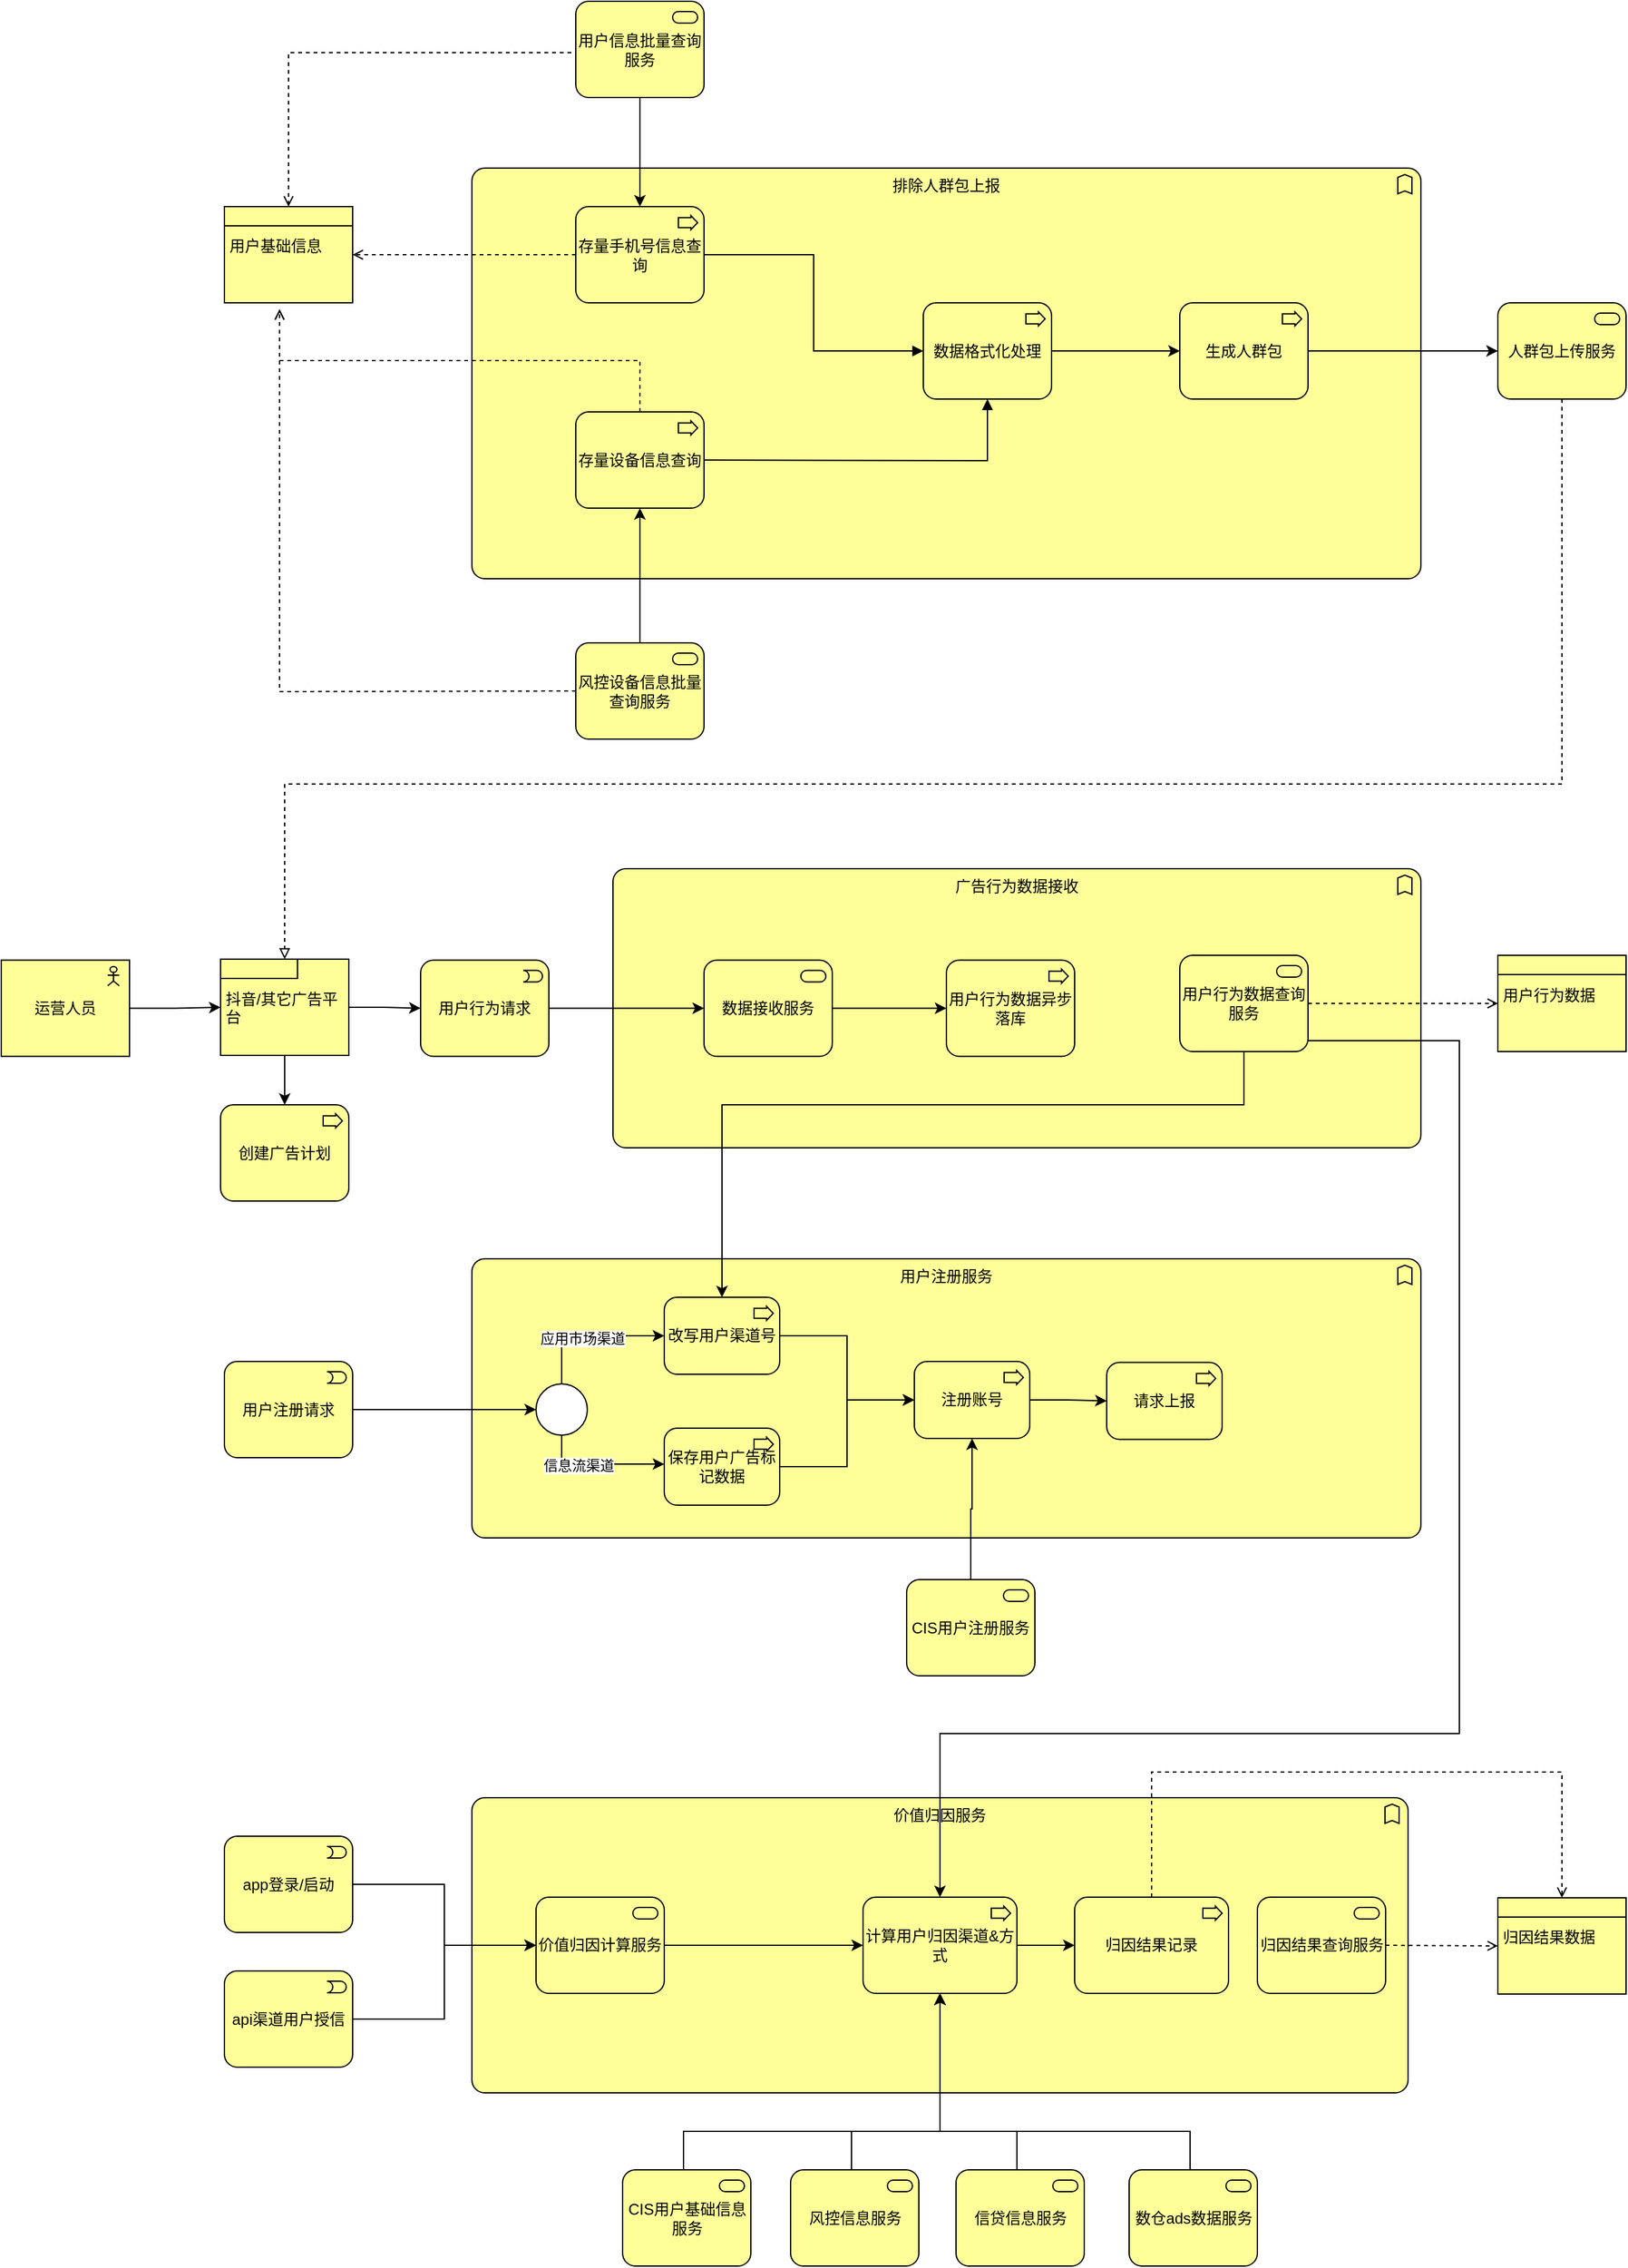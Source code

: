<mxfile version="21.6.9" type="github">
  <diagram id="6I0OCvxSQrVGMHxT2VVA" name="Page-1">
    <mxGraphModel dx="2604" dy="1063" grid="1" gridSize="10" guides="1" tooltips="1" connect="1" arrows="1" fold="1" page="1" pageScale="1" pageWidth="850" pageHeight="1100" math="0" shadow="0">
      <root>
        <mxCell id="0" />
        <mxCell id="1" parent="0" />
        <mxCell id="jxjvqKXvlDniJQd5FRnU-1" value="价值归因服务" style="html=1;outlineConnect=0;whiteSpace=wrap;fillColor=#ffff99;shape=mxgraph.archimate.business;busType=function;verticalAlign=top;" vertex="1" parent="1">
          <mxGeometry x="130" y="1480" width="730" height="230" as="geometry" />
        </mxCell>
        <mxCell id="BALfqEKntHM_j133m_wY-3" value="&lt;div style=&quot;&quot;&gt;&lt;span style=&quot;background-color: initial;&quot;&gt;排除人群包上报&lt;/span&gt;&lt;/div&gt;" style="html=1;outlineConnect=0;whiteSpace=wrap;fillColor=#ffff99;shape=mxgraph.archimate.business;busType=function;align=center;verticalAlign=top;" parent="1" vertex="1">
          <mxGeometry x="130" y="210" width="740" height="320" as="geometry" />
        </mxCell>
        <mxCell id="BALfqEKntHM_j133m_wY-4" value="存量手机号信息查询" style="html=1;outlineConnect=0;whiteSpace=wrap;fillColor=#ffff99;shape=mxgraph.archimate.business;busType=process" parent="1" vertex="1">
          <mxGeometry x="211" y="240" width="100" height="75" as="geometry" />
        </mxCell>
        <mxCell id="BALfqEKntHM_j133m_wY-11" style="edgeStyle=orthogonalEdgeStyle;rounded=0;orthogonalLoop=1;jettySize=auto;html=1;" parent="1" source="BALfqEKntHM_j133m_wY-5" target="BALfqEKntHM_j133m_wY-4" edge="1">
          <mxGeometry relative="1" as="geometry" />
        </mxCell>
        <mxCell id="BALfqEKntHM_j133m_wY-5" value="用户信息批量查询服务" style="html=1;outlineConnect=0;whiteSpace=wrap;fillColor=#ffff99;shape=mxgraph.archimate.business;busType=service" parent="1" vertex="1">
          <mxGeometry x="211" y="80" width="100" height="75" as="geometry" />
        </mxCell>
        <mxCell id="BALfqEKntHM_j133m_wY-6" value="&lt;table cellpadding=&quot;0&quot; cellspacing=&quot;0&quot; style=&quot;font-size:1em;width:100%;height:100%;&quot;&gt;&lt;tbody&gt;&lt;tr style=&quot;height:20px;&quot;&gt;&lt;td align=&quot;center&quot;&gt;&lt;/td&gt;&lt;/tr&gt;&lt;tr&gt;&lt;td align=&quot;left&quot; valign=&quot;top&quot; style=&quot;padding:4px;&quot;&gt;用户基础信息&lt;/td&gt;&lt;/tr&gt;&lt;/tbody&gt;&lt;/table&gt;" style="html=1;outlineConnect=0;whiteSpace=wrap;fillColor=#ffff99;shape=mxgraph.archimate.businessObject;overflow=fill" parent="1" vertex="1">
          <mxGeometry x="-63" y="240" width="100" height="75" as="geometry" />
        </mxCell>
        <mxCell id="BALfqEKntHM_j133m_wY-16" value="" style="edgeStyle=elbowEdgeStyle;html=1;endArrow=open;elbow=vertical;endFill=1;dashed=1;rounded=0;exitX=0;exitY=0.5;exitDx=0;exitDy=0;exitPerimeter=0;" parent="1" source="BALfqEKntHM_j133m_wY-5" target="BALfqEKntHM_j133m_wY-6" edge="1">
          <mxGeometry width="100" height="75" relative="1" as="geometry">
            <mxPoint x="260" y="160" as="sourcePoint" />
            <mxPoint x="680" y="470" as="targetPoint" />
            <Array as="points">
              <mxPoint x="120" y="120" />
            </Array>
          </mxGeometry>
        </mxCell>
        <mxCell id="BALfqEKntHM_j133m_wY-17" value="" style="edgeStyle=elbowEdgeStyle;html=1;endArrow=open;elbow=vertical;endFill=1;dashed=1;rounded=0;exitX=0;exitY=0.5;exitDx=0;exitDy=0;exitPerimeter=0;entryX=1;entryY=0.5;entryDx=0;entryDy=0;entryPerimeter=0;" parent="1" source="BALfqEKntHM_j133m_wY-4" target="BALfqEKntHM_j133m_wY-6" edge="1">
          <mxGeometry width="100" height="75" relative="1" as="geometry">
            <mxPoint x="50" y="430" as="sourcePoint" />
            <mxPoint x="-150" y="552" as="targetPoint" />
          </mxGeometry>
        </mxCell>
        <mxCell id="BALfqEKntHM_j133m_wY-18" value="存量设备信息查询" style="html=1;outlineConnect=0;whiteSpace=wrap;fillColor=#ffff99;shape=mxgraph.archimate.business;busType=process" parent="1" vertex="1">
          <mxGeometry x="211" y="400" width="100" height="75" as="geometry" />
        </mxCell>
        <mxCell id="BALfqEKntHM_j133m_wY-21" value="" style="edgeStyle=elbowEdgeStyle;html=1;endArrow=open;elbow=vertical;endFill=1;dashed=1;rounded=0;exitX=0.5;exitY=0;exitDx=0;exitDy=0;exitPerimeter=0;" parent="1" source="BALfqEKntHM_j133m_wY-18" edge="1">
          <mxGeometry width="100" height="75" relative="1" as="geometry">
            <mxPoint x="150" y="410" as="sourcePoint" />
            <mxPoint x="-20" y="320" as="targetPoint" />
          </mxGeometry>
        </mxCell>
        <mxCell id="BALfqEKntHM_j133m_wY-23" style="edgeStyle=orthogonalEdgeStyle;rounded=0;orthogonalLoop=1;jettySize=auto;html=1;entryX=0.5;entryY=1;entryDx=0;entryDy=0;entryPerimeter=0;" parent="1" source="BALfqEKntHM_j133m_wY-22" target="BALfqEKntHM_j133m_wY-18" edge="1">
          <mxGeometry relative="1" as="geometry" />
        </mxCell>
        <mxCell id="BALfqEKntHM_j133m_wY-22" value="风控设备信息批量查询服务" style="html=1;outlineConnect=0;whiteSpace=wrap;fillColor=#ffff99;shape=mxgraph.archimate.business;busType=service" parent="1" vertex="1">
          <mxGeometry x="211" y="580" width="100" height="75" as="geometry" />
        </mxCell>
        <mxCell id="BALfqEKntHM_j133m_wY-30" style="edgeStyle=orthogonalEdgeStyle;rounded=0;orthogonalLoop=1;jettySize=auto;html=1;entryX=0;entryY=0.5;entryDx=0;entryDy=0;entryPerimeter=0;" parent="1" source="BALfqEKntHM_j133m_wY-24" target="BALfqEKntHM_j133m_wY-29" edge="1">
          <mxGeometry relative="1" as="geometry" />
        </mxCell>
        <mxCell id="BALfqEKntHM_j133m_wY-24" value="数据格式化处理" style="html=1;outlineConnect=0;whiteSpace=wrap;fillColor=#ffff99;shape=mxgraph.archimate.business;busType=process" parent="1" vertex="1">
          <mxGeometry x="482" y="315" width="100" height="75" as="geometry" />
        </mxCell>
        <mxCell id="BALfqEKntHM_j133m_wY-26" value="" style="endArrow=block;html=1;endFill=1;startArrow=none;startFill=0;edgeStyle=elbowEdgeStyle;elbow=vertical;dashed=0;rounded=0;entryX=0;entryY=0.5;entryDx=0;entryDy=0;entryPerimeter=0;" parent="1" source="BALfqEKntHM_j133m_wY-4" target="BALfqEKntHM_j133m_wY-24" edge="1">
          <mxGeometry width="100" height="75" relative="1" as="geometry">
            <mxPoint x="20" y="605" as="sourcePoint" />
            <mxPoint x="120" y="530" as="targetPoint" />
          </mxGeometry>
        </mxCell>
        <mxCell id="BALfqEKntHM_j133m_wY-28" value="" style="edgeStyle=elbowEdgeStyle;html=1;endArrow=block;dashed=0;elbow=vertical;endFill=1;rounded=0;exitX=1;exitY=0.5;exitDx=0;exitDy=0;exitPerimeter=0;" parent="1" source="BALfqEKntHM_j133m_wY-18" target="BALfqEKntHM_j133m_wY-24" edge="1">
          <mxGeometry width="160" relative="1" as="geometry">
            <mxPoint x="370" y="630" as="sourcePoint" />
            <mxPoint x="530" y="630" as="targetPoint" />
            <Array as="points">
              <mxPoint x="380" y="438" />
            </Array>
          </mxGeometry>
        </mxCell>
        <mxCell id="BALfqEKntHM_j133m_wY-34" style="edgeStyle=orthogonalEdgeStyle;rounded=0;orthogonalLoop=1;jettySize=auto;html=1;entryX=0;entryY=0.5;entryDx=0;entryDy=0;entryPerimeter=0;" parent="1" source="BALfqEKntHM_j133m_wY-29" target="BALfqEKntHM_j133m_wY-32" edge="1">
          <mxGeometry relative="1" as="geometry" />
        </mxCell>
        <mxCell id="BALfqEKntHM_j133m_wY-29" value="生成人群包" style="html=1;outlineConnect=0;whiteSpace=wrap;fillColor=#ffff99;shape=mxgraph.archimate.business;busType=process" parent="1" vertex="1">
          <mxGeometry x="682" y="315" width="100" height="75" as="geometry" />
        </mxCell>
        <mxCell id="BALfqEKntHM_j133m_wY-31" value="" style="edgeStyle=elbowEdgeStyle;html=1;endArrow=open;elbow=vertical;endFill=1;dashed=1;rounded=0;exitX=0;exitY=0.5;exitDx=0;exitDy=0;exitPerimeter=0;" parent="1" source="BALfqEKntHM_j133m_wY-22" edge="1">
          <mxGeometry width="100" height="75" relative="1" as="geometry">
            <mxPoint x="110" y="570" as="sourcePoint" />
            <mxPoint x="-20" y="320" as="targetPoint" />
            <Array as="points">
              <mxPoint x="70" y="618" />
            </Array>
          </mxGeometry>
        </mxCell>
        <mxCell id="BALfqEKntHM_j133m_wY-32" value="人群包上传服务" style="html=1;outlineConnect=0;whiteSpace=wrap;fillColor=#ffff99;shape=mxgraph.archimate.business;busType=service" parent="1" vertex="1">
          <mxGeometry x="930" y="315" width="100" height="75" as="geometry" />
        </mxCell>
        <mxCell id="BALfqEKntHM_j133m_wY-50" style="edgeStyle=orthogonalEdgeStyle;rounded=0;orthogonalLoop=1;jettySize=auto;html=1;" parent="1" source="BALfqEKntHM_j133m_wY-35" target="BALfqEKntHM_j133m_wY-47" edge="1">
          <mxGeometry relative="1" as="geometry">
            <mxPoint x="-90" y="870" as="targetPoint" />
          </mxGeometry>
        </mxCell>
        <mxCell id="BALfqEKntHM_j133m_wY-35" value="运营人员" style="html=1;outlineConnect=0;whiteSpace=wrap;fillColor=#ffff99;shape=mxgraph.archimate.application;appType=actor" parent="1" vertex="1">
          <mxGeometry x="-237" y="827.25" width="100" height="75" as="geometry" />
        </mxCell>
        <mxCell id="BALfqEKntHM_j133m_wY-36" value="创建广告计划" style="html=1;outlineConnect=0;whiteSpace=wrap;fillColor=#ffff99;shape=mxgraph.archimate.business;busType=process" parent="1" vertex="1">
          <mxGeometry x="-66" y="940" width="100" height="75" as="geometry" />
        </mxCell>
        <mxCell id="BALfqEKntHM_j133m_wY-38" value="广告行为数据接收" style="html=1;outlineConnect=0;whiteSpace=wrap;fillColor=#ffff99;shape=mxgraph.archimate.business;busType=function;verticalAlign=top;" parent="1" vertex="1">
          <mxGeometry x="240" y="756" width="630" height="217.5" as="geometry" />
        </mxCell>
        <mxCell id="BALfqEKntHM_j133m_wY-41" style="edgeStyle=orthogonalEdgeStyle;rounded=0;orthogonalLoop=1;jettySize=auto;html=1;entryX=0;entryY=0.5;entryDx=0;entryDy=0;entryPerimeter=0;" parent="1" source="BALfqEKntHM_j133m_wY-39" target="BALfqEKntHM_j133m_wY-40" edge="1">
          <mxGeometry relative="1" as="geometry" />
        </mxCell>
        <mxCell id="BALfqEKntHM_j133m_wY-39" value="用户行为请求" style="html=1;outlineConnect=0;whiteSpace=wrap;fillColor=#ffff99;shape=mxgraph.archimate.business;busType=event" parent="1" vertex="1">
          <mxGeometry x="90" y="827.25" width="100" height="75" as="geometry" />
        </mxCell>
        <mxCell id="BALfqEKntHM_j133m_wY-43" style="edgeStyle=orthogonalEdgeStyle;rounded=0;orthogonalLoop=1;jettySize=auto;html=1;entryX=0;entryY=0.5;entryDx=0;entryDy=0;entryPerimeter=0;" parent="1" source="BALfqEKntHM_j133m_wY-40" target="BALfqEKntHM_j133m_wY-42" edge="1">
          <mxGeometry relative="1" as="geometry" />
        </mxCell>
        <mxCell id="BALfqEKntHM_j133m_wY-40" value="数据接收服务" style="html=1;outlineConnect=0;whiteSpace=wrap;fillColor=#ffff99;shape=mxgraph.archimate.business;busType=service" parent="1" vertex="1">
          <mxGeometry x="311" y="827.25" width="100" height="75" as="geometry" />
        </mxCell>
        <mxCell id="BALfqEKntHM_j133m_wY-42" value="用户行为数据异步落库" style="html=1;outlineConnect=0;whiteSpace=wrap;fillColor=#ffff99;shape=mxgraph.archimate.business;busType=process" parent="1" vertex="1">
          <mxGeometry x="500" y="827.25" width="100" height="75" as="geometry" />
        </mxCell>
        <mxCell id="BALfqEKntHM_j133m_wY-44" value="用户行为数据查询服务" style="html=1;outlineConnect=0;whiteSpace=wrap;fillColor=#ffff99;shape=mxgraph.archimate.business;busType=service" parent="1" vertex="1">
          <mxGeometry x="682" y="823.5" width="100" height="75" as="geometry" />
        </mxCell>
        <mxCell id="BALfqEKntHM_j133m_wY-46" value="&lt;table cellpadding=&quot;0&quot; cellspacing=&quot;0&quot; style=&quot;font-size:1em;width:100%;height:100%;&quot;&gt;&lt;tbody&gt;&lt;tr style=&quot;height:20px;&quot;&gt;&lt;td align=&quot;center&quot;&gt;&lt;/td&gt;&lt;/tr&gt;&lt;tr&gt;&lt;td align=&quot;left&quot; valign=&quot;top&quot; style=&quot;padding:4px;&quot;&gt;用户行为数据&lt;/td&gt;&lt;/tr&gt;&lt;/tbody&gt;&lt;/table&gt;" style="html=1;outlineConnect=0;whiteSpace=wrap;fillColor=#ffff99;shape=mxgraph.archimate.businessObject;overflow=fill" parent="1" vertex="1">
          <mxGeometry x="930" y="823.5" width="100" height="75" as="geometry" />
        </mxCell>
        <mxCell id="BALfqEKntHM_j133m_wY-53" value="用户注册服务" style="html=1;outlineConnect=0;whiteSpace=wrap;fillColor=#ffff99;shape=mxgraph.archimate.business;busType=function;verticalAlign=top;" parent="1" vertex="1">
          <mxGeometry x="130" y="1060" width="740" height="217.5" as="geometry" />
        </mxCell>
        <mxCell id="BALfqEKntHM_j133m_wY-48" style="edgeStyle=orthogonalEdgeStyle;rounded=0;orthogonalLoop=1;jettySize=auto;html=1;entryX=0;entryY=0.5;entryDx=0;entryDy=0;entryPerimeter=0;" parent="1" source="BALfqEKntHM_j133m_wY-47" target="BALfqEKntHM_j133m_wY-39" edge="1">
          <mxGeometry relative="1" as="geometry" />
        </mxCell>
        <mxCell id="BALfqEKntHM_j133m_wY-64" style="edgeStyle=orthogonalEdgeStyle;rounded=0;orthogonalLoop=1;jettySize=auto;html=1;entryX=0.5;entryY=0;entryDx=0;entryDy=0;entryPerimeter=0;" parent="1" source="BALfqEKntHM_j133m_wY-44" target="BALfqEKntHM_j133m_wY-61" edge="1">
          <mxGeometry relative="1" as="geometry">
            <Array as="points">
              <mxPoint x="732" y="940" />
              <mxPoint x="325" y="940" />
            </Array>
          </mxGeometry>
        </mxCell>
        <mxCell id="BALfqEKntHM_j133m_wY-51" style="edgeStyle=orthogonalEdgeStyle;rounded=0;orthogonalLoop=1;jettySize=auto;html=1;entryX=0.5;entryY=0;entryDx=0;entryDy=0;entryPerimeter=0;" parent="1" source="BALfqEKntHM_j133m_wY-47" target="BALfqEKntHM_j133m_wY-36" edge="1">
          <mxGeometry relative="1" as="geometry" />
        </mxCell>
        <mxCell id="BALfqEKntHM_j133m_wY-47" value="&lt;table cellpadding=&quot;0&quot; cellspacing=&quot;0&quot; style=&quot;font-size:1em;width:100%;height:100%;&quot;&gt;&lt;tbody&gt;&lt;tr style=&quot;height:20px;&quot;&gt;&lt;td align=&quot;left&quot;&gt;&lt;/td&gt;&lt;/tr&gt;&lt;tr&gt;&lt;td align=&quot;left&quot; valign=&quot;top&quot; style=&quot;padding:4px;&quot;&gt;抖音/其它广告平台&lt;/td&gt;&lt;/tr&gt;&lt;/tbody&gt;&lt;/table&gt;" style="html=1;outlineConnect=0;whiteSpace=wrap;fillColor=#ffff99;shape=mxgraph.archimate.product;overflow=fill" parent="1" vertex="1">
          <mxGeometry x="-66" y="826.5" width="100" height="75" as="geometry" />
        </mxCell>
        <mxCell id="jxjvqKXvlDniJQd5FRnU-23" style="edgeStyle=orthogonalEdgeStyle;rounded=0;orthogonalLoop=1;jettySize=auto;html=1;entryX=0.5;entryY=0;entryDx=0;entryDy=0;entryPerimeter=0;" edge="1" parent="1" source="BALfqEKntHM_j133m_wY-44" target="jxjvqKXvlDniJQd5FRnU-9">
          <mxGeometry relative="1" as="geometry">
            <Array as="points">
              <mxPoint x="900" y="890" />
              <mxPoint x="900" y="1430" />
              <mxPoint x="495" y="1430" />
            </Array>
          </mxGeometry>
        </mxCell>
        <mxCell id="BALfqEKntHM_j133m_wY-49" value="" style="edgeStyle=elbowEdgeStyle;html=1;endArrow=open;elbow=vertical;endFill=1;dashed=1;rounded=0;exitX=1;exitY=0.5;exitDx=0;exitDy=0;exitPerimeter=0;entryX=0;entryY=0.5;entryDx=0;entryDy=0;entryPerimeter=0;" parent="1" source="BALfqEKntHM_j133m_wY-44" target="BALfqEKntHM_j133m_wY-46" edge="1">
          <mxGeometry width="100" height="75" relative="1" as="geometry">
            <mxPoint x="744" y="636" as="sourcePoint" />
            <mxPoint x="910" y="866" as="targetPoint" />
          </mxGeometry>
        </mxCell>
        <mxCell id="BALfqEKntHM_j133m_wY-57" style="edgeStyle=orthogonalEdgeStyle;rounded=0;orthogonalLoop=1;jettySize=auto;html=1;entryX=0;entryY=0.5;entryDx=0;entryDy=0;" parent="1" source="BALfqEKntHM_j133m_wY-52" edge="1">
          <mxGeometry relative="1" as="geometry">
            <mxPoint x="180.0" y="1177.5" as="targetPoint" />
          </mxGeometry>
        </mxCell>
        <mxCell id="BALfqEKntHM_j133m_wY-52" value="用户注册请求" style="html=1;outlineConnect=0;whiteSpace=wrap;fillColor=#ffff99;shape=mxgraph.archimate.business;busType=event" parent="1" vertex="1">
          <mxGeometry x="-63" y="1140" width="100" height="75" as="geometry" />
        </mxCell>
        <mxCell id="BALfqEKntHM_j133m_wY-62" style="edgeStyle=orthogonalEdgeStyle;rounded=0;orthogonalLoop=1;jettySize=auto;html=1;entryX=0;entryY=0.5;entryDx=0;entryDy=0;entryPerimeter=0;" parent="1" source="BALfqEKntHM_j133m_wY-59" target="BALfqEKntHM_j133m_wY-61" edge="1">
          <mxGeometry relative="1" as="geometry">
            <Array as="points">
              <mxPoint x="200" y="1120" />
            </Array>
          </mxGeometry>
        </mxCell>
        <mxCell id="BALfqEKntHM_j133m_wY-63" value="应用市场渠道" style="edgeLabel;html=1;align=center;verticalAlign=middle;resizable=0;points=[];" parent="BALfqEKntHM_j133m_wY-62" vertex="1" connectable="0">
          <mxGeometry x="-0.092" y="-2" relative="1" as="geometry">
            <mxPoint as="offset" />
          </mxGeometry>
        </mxCell>
        <mxCell id="BALfqEKntHM_j133m_wY-68" style="edgeStyle=orthogonalEdgeStyle;rounded=0;orthogonalLoop=1;jettySize=auto;html=1;" parent="1" source="BALfqEKntHM_j133m_wY-59" target="BALfqEKntHM_j133m_wY-65" edge="1">
          <mxGeometry relative="1" as="geometry">
            <Array as="points">
              <mxPoint x="200" y="1220" />
            </Array>
          </mxGeometry>
        </mxCell>
        <mxCell id="BALfqEKntHM_j133m_wY-69" value="信息流渠道" style="edgeLabel;html=1;align=center;verticalAlign=middle;resizable=0;points=[];" parent="BALfqEKntHM_j133m_wY-68" vertex="1" connectable="0">
          <mxGeometry x="-0.317" y="-1" relative="1" as="geometry">
            <mxPoint as="offset" />
          </mxGeometry>
        </mxCell>
        <mxCell id="BALfqEKntHM_j133m_wY-59" value="" style="ellipse;html=1;verticalLabelPosition=bottom;labelBackgroundColor=#ffffff;verticalAlign=top;fillColor=#ffffff" parent="1" vertex="1">
          <mxGeometry x="180" y="1157.5" width="40" height="40" as="geometry" />
        </mxCell>
        <mxCell id="BALfqEKntHM_j133m_wY-71" style="edgeStyle=orthogonalEdgeStyle;rounded=0;orthogonalLoop=1;jettySize=auto;html=1;" parent="1" source="BALfqEKntHM_j133m_wY-61" target="BALfqEKntHM_j133m_wY-70" edge="1">
          <mxGeometry relative="1" as="geometry" />
        </mxCell>
        <mxCell id="BALfqEKntHM_j133m_wY-61" value="改写用户渠道号" style="html=1;outlineConnect=0;whiteSpace=wrap;fillColor=#ffff99;shape=mxgraph.archimate.business;busType=process" parent="1" vertex="1">
          <mxGeometry x="280" y="1090" width="90" height="60" as="geometry" />
        </mxCell>
        <mxCell id="BALfqEKntHM_j133m_wY-72" style="edgeStyle=orthogonalEdgeStyle;rounded=0;orthogonalLoop=1;jettySize=auto;html=1;entryX=0;entryY=0.5;entryDx=0;entryDy=0;entryPerimeter=0;" parent="1" source="BALfqEKntHM_j133m_wY-65" target="BALfqEKntHM_j133m_wY-70" edge="1">
          <mxGeometry relative="1" as="geometry" />
        </mxCell>
        <mxCell id="BALfqEKntHM_j133m_wY-65" value="保存用户广告标记数据" style="html=1;outlineConnect=0;whiteSpace=wrap;fillColor=#ffff99;shape=mxgraph.archimate.business;busType=process" parent="1" vertex="1">
          <mxGeometry x="280" y="1192" width="90" height="60" as="geometry" />
        </mxCell>
        <mxCell id="BALfqEKntHM_j133m_wY-73" style="edgeStyle=orthogonalEdgeStyle;rounded=0;orthogonalLoop=1;jettySize=auto;html=1;entryX=0.5;entryY=1;entryDx=0;entryDy=0;entryPerimeter=0;" parent="1" source="BALfqEKntHM_j133m_wY-66" target="BALfqEKntHM_j133m_wY-70" edge="1">
          <mxGeometry relative="1" as="geometry" />
        </mxCell>
        <mxCell id="BALfqEKntHM_j133m_wY-66" value="CIS用户注册服务" style="html=1;outlineConnect=0;whiteSpace=wrap;fillColor=#ffff99;shape=mxgraph.archimate.business;busType=service" parent="1" vertex="1">
          <mxGeometry x="469" y="1310" width="100" height="75" as="geometry" />
        </mxCell>
        <mxCell id="BALfqEKntHM_j133m_wY-75" style="edgeStyle=orthogonalEdgeStyle;rounded=0;orthogonalLoop=1;jettySize=auto;html=1;" parent="1" source="BALfqEKntHM_j133m_wY-70" target="BALfqEKntHM_j133m_wY-74" edge="1">
          <mxGeometry relative="1" as="geometry" />
        </mxCell>
        <mxCell id="BALfqEKntHM_j133m_wY-70" value="注册账号" style="html=1;outlineConnect=0;whiteSpace=wrap;fillColor=#ffff99;shape=mxgraph.archimate.business;busType=process" parent="1" vertex="1">
          <mxGeometry x="475" y="1140" width="90" height="60" as="geometry" />
        </mxCell>
        <mxCell id="BALfqEKntHM_j133m_wY-74" value="请求上报" style="html=1;outlineConnect=0;whiteSpace=wrap;fillColor=#ffff99;shape=mxgraph.archimate.business;busType=process" parent="1" vertex="1">
          <mxGeometry x="625" y="1140.75" width="90" height="60" as="geometry" />
        </mxCell>
        <mxCell id="SX-oDxo847T198Aql7Ha-1" value="" style="edgeStyle=elbowEdgeStyle;html=1;endArrow=block;elbow=vertical;endFill=0;dashed=1;rounded=0;exitX=0.5;exitY=1;exitDx=0;exitDy=0;exitPerimeter=0;" parent="1" source="BALfqEKntHM_j133m_wY-32" target="BALfqEKntHM_j133m_wY-47" edge="1">
          <mxGeometry width="100" height="75" relative="1" as="geometry">
            <mxPoint x="440" y="695" as="sourcePoint" />
            <mxPoint x="540" y="620" as="targetPoint" />
            <Array as="points">
              <mxPoint x="480" y="690" />
            </Array>
          </mxGeometry>
        </mxCell>
        <mxCell id="jxjvqKXvlDniJQd5FRnU-2" style="edgeStyle=orthogonalEdgeStyle;rounded=0;orthogonalLoop=1;jettySize=auto;html=1;entryX=0;entryY=0.5;entryDx=0;entryDy=0;entryPerimeter=0;" edge="1" parent="1" source="jxjvqKXvlDniJQd5FRnU-3" target="jxjvqKXvlDniJQd5FRnU-7">
          <mxGeometry relative="1" as="geometry" />
        </mxCell>
        <mxCell id="jxjvqKXvlDniJQd5FRnU-3" value="app登录/启动" style="html=1;outlineConnect=0;whiteSpace=wrap;fillColor=#ffff99;shape=mxgraph.archimate.business;busType=event" vertex="1" parent="1">
          <mxGeometry x="-63" y="1510" width="100" height="75" as="geometry" />
        </mxCell>
        <mxCell id="jxjvqKXvlDniJQd5FRnU-4" style="edgeStyle=orthogonalEdgeStyle;rounded=0;orthogonalLoop=1;jettySize=auto;html=1;entryX=0;entryY=0.5;entryDx=0;entryDy=0;entryPerimeter=0;" edge="1" parent="1" source="jxjvqKXvlDniJQd5FRnU-5" target="jxjvqKXvlDniJQd5FRnU-7">
          <mxGeometry relative="1" as="geometry" />
        </mxCell>
        <mxCell id="jxjvqKXvlDniJQd5FRnU-5" value="api渠道用户授信" style="html=1;outlineConnect=0;whiteSpace=wrap;fillColor=#ffff99;shape=mxgraph.archimate.business;busType=event" vertex="1" parent="1">
          <mxGeometry x="-63" y="1615" width="100" height="75" as="geometry" />
        </mxCell>
        <mxCell id="jxjvqKXvlDniJQd5FRnU-6" style="edgeStyle=orthogonalEdgeStyle;rounded=0;orthogonalLoop=1;jettySize=auto;html=1;" edge="1" parent="1" source="jxjvqKXvlDniJQd5FRnU-7" target="jxjvqKXvlDniJQd5FRnU-9">
          <mxGeometry relative="1" as="geometry" />
        </mxCell>
        <mxCell id="jxjvqKXvlDniJQd5FRnU-7" value="价值归因计算服务" style="html=1;outlineConnect=0;whiteSpace=wrap;fillColor=#ffff99;shape=mxgraph.archimate.business;busType=service" vertex="1" parent="1">
          <mxGeometry x="180" y="1557.5" width="100" height="75" as="geometry" />
        </mxCell>
        <mxCell id="jxjvqKXvlDniJQd5FRnU-8" value="" style="edgeStyle=orthogonalEdgeStyle;rounded=0;orthogonalLoop=1;jettySize=auto;html=1;" edge="1" parent="1" source="jxjvqKXvlDniJQd5FRnU-9" target="jxjvqKXvlDniJQd5FRnU-19">
          <mxGeometry relative="1" as="geometry" />
        </mxCell>
        <mxCell id="jxjvqKXvlDniJQd5FRnU-9" value="计算用户归因渠道&amp;amp;方式" style="html=1;outlineConnect=0;whiteSpace=wrap;fillColor=#ffff99;shape=mxgraph.archimate.business;busType=process" vertex="1" parent="1">
          <mxGeometry x="435" y="1557.5" width="120" height="75" as="geometry" />
        </mxCell>
        <mxCell id="jxjvqKXvlDniJQd5FRnU-10" style="edgeStyle=orthogonalEdgeStyle;rounded=0;orthogonalLoop=1;jettySize=auto;html=1;" edge="1" parent="1" source="jxjvqKXvlDniJQd5FRnU-11" target="jxjvqKXvlDniJQd5FRnU-9">
          <mxGeometry relative="1" as="geometry">
            <Array as="points">
              <mxPoint x="295" y="1740" />
              <mxPoint x="495" y="1740" />
            </Array>
          </mxGeometry>
        </mxCell>
        <mxCell id="jxjvqKXvlDniJQd5FRnU-11" value="CIS用户基础信息服务" style="html=1;outlineConnect=0;whiteSpace=wrap;fillColor=#ffff99;shape=mxgraph.archimate.business;busType=service" vertex="1" parent="1">
          <mxGeometry x="247.5" y="1770" width="100" height="75" as="geometry" />
        </mxCell>
        <mxCell id="jxjvqKXvlDniJQd5FRnU-12" style="edgeStyle=orthogonalEdgeStyle;rounded=0;orthogonalLoop=1;jettySize=auto;html=1;entryX=0.5;entryY=1;entryDx=0;entryDy=0;entryPerimeter=0;" edge="1" parent="1" source="jxjvqKXvlDniJQd5FRnU-13" target="jxjvqKXvlDniJQd5FRnU-9">
          <mxGeometry relative="1" as="geometry">
            <Array as="points">
              <mxPoint x="426" y="1740" />
              <mxPoint x="495" y="1740" />
            </Array>
          </mxGeometry>
        </mxCell>
        <mxCell id="jxjvqKXvlDniJQd5FRnU-13" value="风控信息服务" style="html=1;outlineConnect=0;whiteSpace=wrap;fillColor=#ffff99;shape=mxgraph.archimate.business;busType=service" vertex="1" parent="1">
          <mxGeometry x="378.5" y="1770" width="100" height="75" as="geometry" />
        </mxCell>
        <mxCell id="jxjvqKXvlDniJQd5FRnU-14" style="edgeStyle=orthogonalEdgeStyle;rounded=0;orthogonalLoop=1;jettySize=auto;html=1;" edge="1" parent="1" source="jxjvqKXvlDniJQd5FRnU-15" target="jxjvqKXvlDniJQd5FRnU-9">
          <mxGeometry relative="1" as="geometry">
            <Array as="points">
              <mxPoint x="555" y="1740" />
              <mxPoint x="495" y="1740" />
            </Array>
          </mxGeometry>
        </mxCell>
        <mxCell id="jxjvqKXvlDniJQd5FRnU-15" value="信贷信息服务" style="html=1;outlineConnect=0;whiteSpace=wrap;fillColor=#ffff99;shape=mxgraph.archimate.business;busType=service" vertex="1" parent="1">
          <mxGeometry x="507.5" y="1770" width="100" height="75" as="geometry" />
        </mxCell>
        <mxCell id="jxjvqKXvlDniJQd5FRnU-16" style="edgeStyle=orthogonalEdgeStyle;rounded=0;orthogonalLoop=1;jettySize=auto;html=1;entryX=0.5;entryY=1;entryDx=0;entryDy=0;entryPerimeter=0;" edge="1" parent="1" source="jxjvqKXvlDniJQd5FRnU-17" target="jxjvqKXvlDniJQd5FRnU-9">
          <mxGeometry relative="1" as="geometry">
            <Array as="points">
              <mxPoint x="690" y="1740" />
              <mxPoint x="495" y="1740" />
            </Array>
          </mxGeometry>
        </mxCell>
        <mxCell id="jxjvqKXvlDniJQd5FRnU-17" value="数仓ads数据服务" style="html=1;outlineConnect=0;whiteSpace=wrap;fillColor=#ffff99;shape=mxgraph.archimate.business;busType=service" vertex="1" parent="1">
          <mxGeometry x="642.5" y="1770" width="100" height="75" as="geometry" />
        </mxCell>
        <mxCell id="jxjvqKXvlDniJQd5FRnU-18" value="归因结果查询服务" style="html=1;outlineConnect=0;whiteSpace=wrap;fillColor=#ffff99;shape=mxgraph.archimate.business;busType=service" vertex="1" parent="1">
          <mxGeometry x="742.5" y="1557.5" width="100" height="75" as="geometry" />
        </mxCell>
        <mxCell id="jxjvqKXvlDniJQd5FRnU-19" value="归因结果记录" style="html=1;outlineConnect=0;whiteSpace=wrap;fillColor=#ffff99;shape=mxgraph.archimate.business;busType=process" vertex="1" parent="1">
          <mxGeometry x="600" y="1557.5" width="120" height="75" as="geometry" />
        </mxCell>
        <mxCell id="jxjvqKXvlDniJQd5FRnU-20" value="&lt;table cellpadding=&quot;0&quot; cellspacing=&quot;0&quot; style=&quot;font-size:1em;width:100%;height:100%;&quot;&gt;&lt;tbody&gt;&lt;tr style=&quot;height:20px;&quot;&gt;&lt;td align=&quot;center&quot;&gt;&lt;/td&gt;&lt;/tr&gt;&lt;tr&gt;&lt;td align=&quot;left&quot; valign=&quot;top&quot; style=&quot;padding:4px;&quot;&gt;归因结果数据&lt;/td&gt;&lt;/tr&gt;&lt;/tbody&gt;&lt;/table&gt;" style="html=1;outlineConnect=0;whiteSpace=wrap;fillColor=#ffff99;shape=mxgraph.archimate.businessObject;overflow=fill" vertex="1" parent="1">
          <mxGeometry x="930" y="1558" width="100" height="75" as="geometry" />
        </mxCell>
        <mxCell id="jxjvqKXvlDniJQd5FRnU-21" value="" style="edgeStyle=elbowEdgeStyle;html=1;endArrow=open;elbow=vertical;endFill=1;dashed=1;rounded=0;exitX=1;exitY=0.5;exitDx=0;exitDy=0;exitPerimeter=0;entryX=0;entryY=0.5;entryDx=0;entryDy=0;entryPerimeter=0;" edge="1" parent="1" source="jxjvqKXvlDniJQd5FRnU-18" target="jxjvqKXvlDniJQd5FRnU-20">
          <mxGeometry width="100" height="75" relative="1" as="geometry">
            <mxPoint x="950" y="1535" as="sourcePoint" />
            <mxPoint x="1050" y="1460" as="targetPoint" />
          </mxGeometry>
        </mxCell>
        <mxCell id="jxjvqKXvlDniJQd5FRnU-22" value="" style="edgeStyle=elbowEdgeStyle;html=1;endArrow=open;elbow=vertical;endFill=1;dashed=1;rounded=0;exitX=0.5;exitY=0;exitDx=0;exitDy=0;exitPerimeter=0;entryX=0.5;entryY=0;entryDx=0;entryDy=0;entryPerimeter=0;" edge="1" parent="1" source="jxjvqKXvlDniJQd5FRnU-19" target="jxjvqKXvlDniJQd5FRnU-20">
          <mxGeometry width="100" height="75" relative="1" as="geometry">
            <mxPoint x="870" y="1530" as="sourcePoint" />
            <mxPoint x="957" y="1531" as="targetPoint" />
            <Array as="points">
              <mxPoint x="820" y="1460" />
            </Array>
          </mxGeometry>
        </mxCell>
      </root>
    </mxGraphModel>
  </diagram>
</mxfile>
